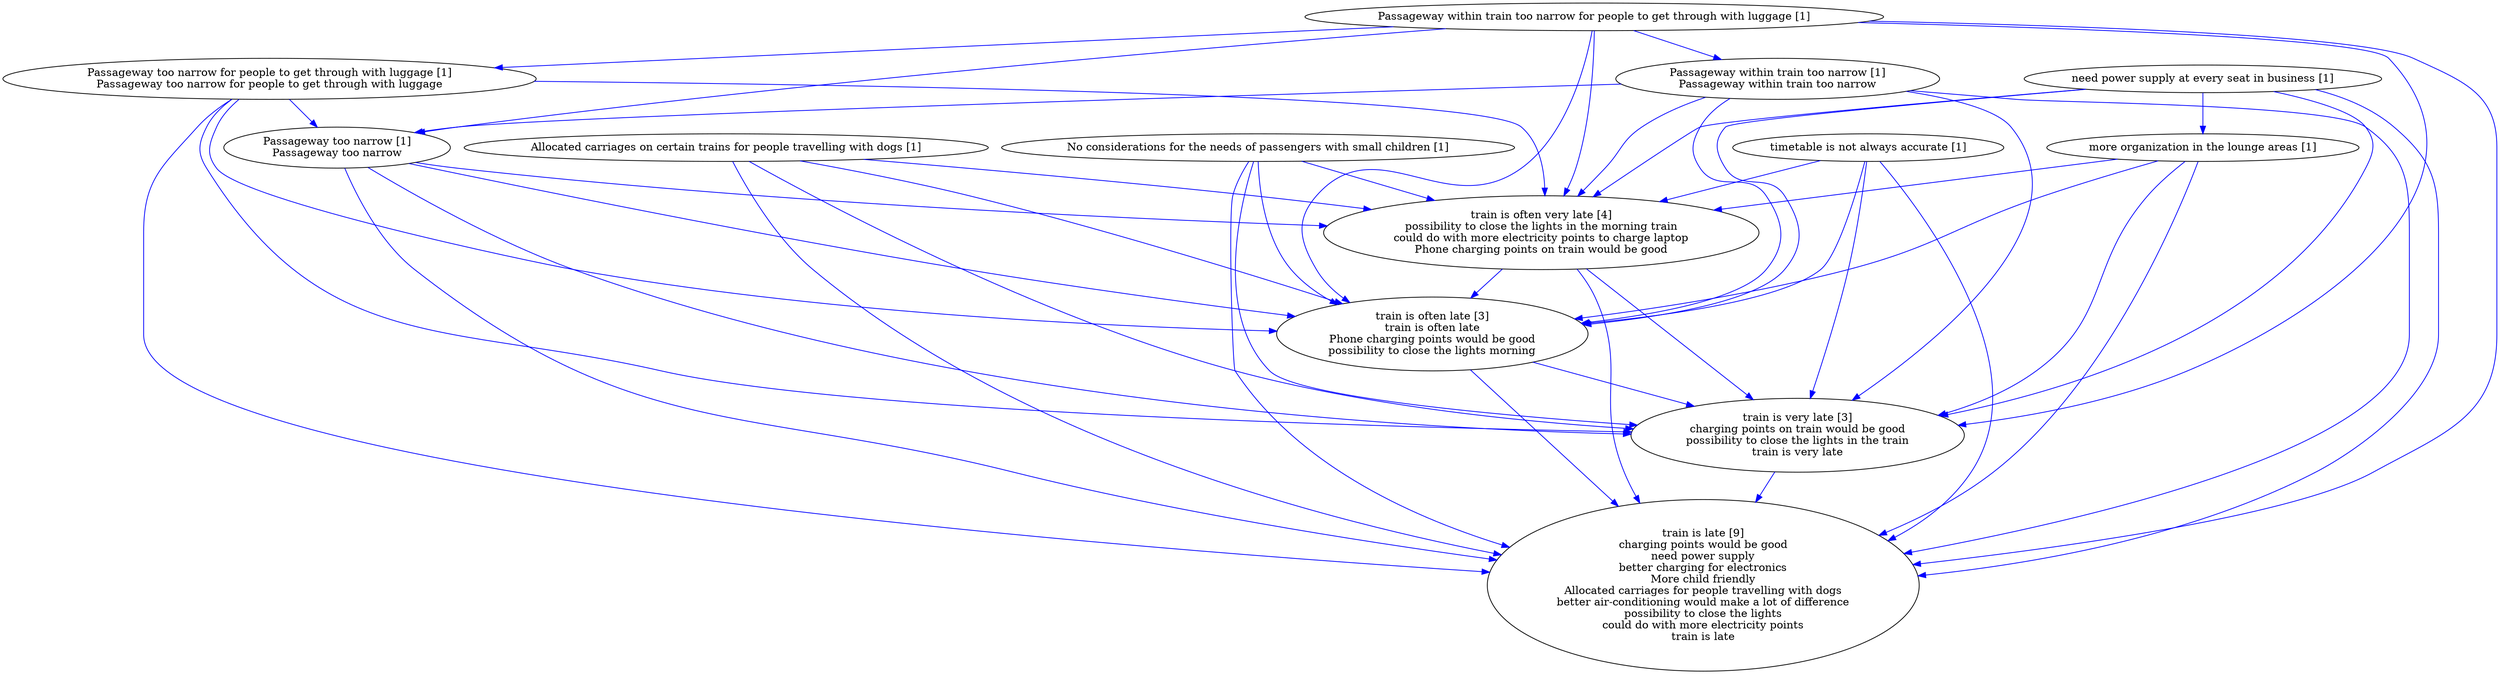digraph collapsedGraph {
"train is very late [3]\ncharging points on train would be good\npossibility to close the lights in the train\ntrain is very late""train is often very late [4]\npossibility to close the lights in the morning train\ncould do with more electricity points to charge laptop\nPhone charging points on train would be good""train is late [9]\ncharging points would be good\nneed power supply\nbetter charging for electronics\nMore child friendly\nAllocated carriages for people travelling with dogs\nbetter air-conditioning would make a lot of difference\npossibility to close the lights\ncould do with more electricity points\ntrain is late""train is often late [3]\ntrain is often late\nPhone charging points would be good\npossibility to close the lights morning""Allocated carriages on certain trains for people travelling with dogs [1]""No considerations for the needs of passengers with small children [1]""Passageway within train too narrow for people to get through with luggage [1]""Passageway too narrow for people to get through with luggage [1]\nPassageway too narrow for people to get through with luggage""Passageway too narrow [1]\nPassageway too narrow""Passageway within train too narrow [1]\nPassageway within train too narrow""more organization in the lounge areas [1]""need power supply at every seat in business [1]""timetable is not always accurate [1]""Passageway within train too narrow [1]\nPassageway within train too narrow" -> "train is often very late [4]\npossibility to close the lights in the morning train\ncould do with more electricity points to charge laptop\nPhone charging points on train would be good" [color=blue]
"Passageway within train too narrow [1]\nPassageway within train too narrow" -> "train is often late [3]\ntrain is often late\nPhone charging points would be good\npossibility to close the lights morning" [color=blue]
"Passageway within train too narrow [1]\nPassageway within train too narrow" -> "train is late [9]\ncharging points would be good\nneed power supply\nbetter charging for electronics\nMore child friendly\nAllocated carriages for people travelling with dogs\nbetter air-conditioning would make a lot of difference\npossibility to close the lights\ncould do with more electricity points\ntrain is late" [color=blue]
"Passageway within train too narrow [1]\nPassageway within train too narrow" -> "train is very late [3]\ncharging points on train would be good\npossibility to close the lights in the train\ntrain is very late" [color=blue]
"Passageway too narrow [1]\nPassageway too narrow" -> "train is very late [3]\ncharging points on train would be good\npossibility to close the lights in the train\ntrain is very late" [color=blue]
"Passageway too narrow [1]\nPassageway too narrow" -> "train is late [9]\ncharging points would be good\nneed power supply\nbetter charging for electronics\nMore child friendly\nAllocated carriages for people travelling with dogs\nbetter air-conditioning would make a lot of difference\npossibility to close the lights\ncould do with more electricity points\ntrain is late" [color=blue]
"Passageway too narrow [1]\nPassageway too narrow" -> "train is often late [3]\ntrain is often late\nPhone charging points would be good\npossibility to close the lights morning" [color=blue]
"train is often late [3]\ntrain is often late\nPhone charging points would be good\npossibility to close the lights morning" -> "train is late [9]\ncharging points would be good\nneed power supply\nbetter charging for electronics\nMore child friendly\nAllocated carriages for people travelling with dogs\nbetter air-conditioning would make a lot of difference\npossibility to close the lights\ncould do with more electricity points\ntrain is late" [color=blue]
"Passageway too narrow [1]\nPassageway too narrow" -> "train is often very late [4]\npossibility to close the lights in the morning train\ncould do with more electricity points to charge laptop\nPhone charging points on train would be good" [color=blue]
"Passageway too narrow for people to get through with luggage [1]\nPassageway too narrow for people to get through with luggage" -> "train is often very late [4]\npossibility to close the lights in the morning train\ncould do with more electricity points to charge laptop\nPhone charging points on train would be good" [color=blue]
"Passageway too narrow for people to get through with luggage [1]\nPassageway too narrow for people to get through with luggage" -> "train is late [9]\ncharging points would be good\nneed power supply\nbetter charging for electronics\nMore child friendly\nAllocated carriages for people travelling with dogs\nbetter air-conditioning would make a lot of difference\npossibility to close the lights\ncould do with more electricity points\ntrain is late" [color=blue]
"Passageway too narrow for people to get through with luggage [1]\nPassageway too narrow for people to get through with luggage" -> "train is often late [3]\ntrain is often late\nPhone charging points would be good\npossibility to close the lights morning" [color=blue]
"train is very late [3]\ncharging points on train would be good\npossibility to close the lights in the train\ntrain is very late" -> "train is late [9]\ncharging points would be good\nneed power supply\nbetter charging for electronics\nMore child friendly\nAllocated carriages for people travelling with dogs\nbetter air-conditioning would make a lot of difference\npossibility to close the lights\ncould do with more electricity points\ntrain is late" [color=blue]
"Passageway too narrow for people to get through with luggage [1]\nPassageway too narrow for people to get through with luggage" -> "train is very late [3]\ncharging points on train would be good\npossibility to close the lights in the train\ntrain is very late" [color=blue]
"No considerations for the needs of passengers with small children [1]" -> "train is very late [3]\ncharging points on train would be good\npossibility to close the lights in the train\ntrain is very late" [color=blue]
"No considerations for the needs of passengers with small children [1]" -> "train is often very late [4]\npossibility to close the lights in the morning train\ncould do with more electricity points to charge laptop\nPhone charging points on train would be good" [color=blue]
"No considerations for the needs of passengers with small children [1]" -> "train is often late [3]\ntrain is often late\nPhone charging points would be good\npossibility to close the lights morning" [color=blue]
"No considerations for the needs of passengers with small children [1]" -> "train is late [9]\ncharging points would be good\nneed power supply\nbetter charging for electronics\nMore child friendly\nAllocated carriages for people travelling with dogs\nbetter air-conditioning would make a lot of difference\npossibility to close the lights\ncould do with more electricity points\ntrain is late" [color=blue]
"Allocated carriages on certain trains for people travelling with dogs [1]" -> "train is often late [3]\ntrain is often late\nPhone charging points would be good\npossibility to close the lights morning" [color=blue]
"Allocated carriages on certain trains for people travelling with dogs [1]" -> "train is very late [3]\ncharging points on train would be good\npossibility to close the lights in the train\ntrain is very late" [color=blue]
"Allocated carriages on certain trains for people travelling with dogs [1]" -> "train is late [9]\ncharging points would be good\nneed power supply\nbetter charging for electronics\nMore child friendly\nAllocated carriages for people travelling with dogs\nbetter air-conditioning would make a lot of difference\npossibility to close the lights\ncould do with more electricity points\ntrain is late" [color=blue]
"Allocated carriages on certain trains for people travelling with dogs [1]" -> "train is often very late [4]\npossibility to close the lights in the morning train\ncould do with more electricity points to charge laptop\nPhone charging points on train would be good" [color=blue]
"need power supply at every seat in business [1]" -> "train is often very late [4]\npossibility to close the lights in the morning train\ncould do with more electricity points to charge laptop\nPhone charging points on train would be good" [color=blue]
"need power supply at every seat in business [1]" -> "train is often late [3]\ntrain is often late\nPhone charging points would be good\npossibility to close the lights morning" [color=blue]
"more organization in the lounge areas [1]" -> "train is often late [3]\ntrain is often late\nPhone charging points would be good\npossibility to close the lights morning" [color=blue]
"more organization in the lounge areas [1]" -> "train is often very late [4]\npossibility to close the lights in the morning train\ncould do with more electricity points to charge laptop\nPhone charging points on train would be good" [color=blue]
"more organization in the lounge areas [1]" -> "train is very late [3]\ncharging points on train would be good\npossibility to close the lights in the train\ntrain is very late" [color=blue]
"more organization in the lounge areas [1]" -> "train is late [9]\ncharging points would be good\nneed power supply\nbetter charging for electronics\nMore child friendly\nAllocated carriages for people travelling with dogs\nbetter air-conditioning would make a lot of difference\npossibility to close the lights\ncould do with more electricity points\ntrain is late" [color=blue]
"need power supply at every seat in business [1]" -> "more organization in the lounge areas [1]" [color=blue]
"need power supply at every seat in business [1]" -> "train is late [9]\ncharging points would be good\nneed power supply\nbetter charging for electronics\nMore child friendly\nAllocated carriages for people travelling with dogs\nbetter air-conditioning would make a lot of difference\npossibility to close the lights\ncould do with more electricity points\ntrain is late" [color=blue]
"need power supply at every seat in business [1]" -> "train is very late [3]\ncharging points on train would be good\npossibility to close the lights in the train\ntrain is very late" [color=blue]
"train is often very late [4]\npossibility to close the lights in the morning train\ncould do with more electricity points to charge laptop\nPhone charging points on train would be good" -> "train is late [9]\ncharging points would be good\nneed power supply\nbetter charging for electronics\nMore child friendly\nAllocated carriages for people travelling with dogs\nbetter air-conditioning would make a lot of difference\npossibility to close the lights\ncould do with more electricity points\ntrain is late" [color=blue]
"timetable is not always accurate [1]" -> "train is very late [3]\ncharging points on train would be good\npossibility to close the lights in the train\ntrain is very late" [color=blue]
"timetable is not always accurate [1]" -> "train is often late [3]\ntrain is often late\nPhone charging points would be good\npossibility to close the lights morning" [color=blue]
"timetable is not always accurate [1]" -> "train is often very late [4]\npossibility to close the lights in the morning train\ncould do with more electricity points to charge laptop\nPhone charging points on train would be good" [color=blue]
"timetable is not always accurate [1]" -> "train is late [9]\ncharging points would be good\nneed power supply\nbetter charging for electronics\nMore child friendly\nAllocated carriages for people travelling with dogs\nbetter air-conditioning would make a lot of difference\npossibility to close the lights\ncould do with more electricity points\ntrain is late" [color=blue]
"Passageway within train too narrow for people to get through with luggage [1]" -> "train is very late [3]\ncharging points on train would be good\npossibility to close the lights in the train\ntrain is very late" [color=blue]
"Passageway within train too narrow for people to get through with luggage [1]" -> "train is late [9]\ncharging points would be good\nneed power supply\nbetter charging for electronics\nMore child friendly\nAllocated carriages for people travelling with dogs\nbetter air-conditioning would make a lot of difference\npossibility to close the lights\ncould do with more electricity points\ntrain is late" [color=blue]
"Passageway within train too narrow for people to get through with luggage [1]" -> "train is often very late [4]\npossibility to close the lights in the morning train\ncould do with more electricity points to charge laptop\nPhone charging points on train would be good" [color=blue]
"Passageway within train too narrow for people to get through with luggage [1]" -> "train is often late [3]\ntrain is often late\nPhone charging points would be good\npossibility to close the lights morning" [color=blue]
"train is often very late [4]\npossibility to close the lights in the morning train\ncould do with more electricity points to charge laptop\nPhone charging points on train would be good" -> "train is often late [3]\ntrain is often late\nPhone charging points would be good\npossibility to close the lights morning" [color=blue]
"train is often very late [4]\npossibility to close the lights in the morning train\ncould do with more electricity points to charge laptop\nPhone charging points on train would be good" -> "train is very late [3]\ncharging points on train would be good\npossibility to close the lights in the train\ntrain is very late" [color=blue]
"Passageway within train too narrow for people to get through with luggage [1]" -> "Passageway too narrow for people to get through with luggage [1]\nPassageway too narrow for people to get through with luggage" [color=blue]
"Passageway too narrow for people to get through with luggage [1]\nPassageway too narrow for people to get through with luggage" -> "Passageway too narrow [1]\nPassageway too narrow" [color=blue]
"Passageway within train too narrow for people to get through with luggage [1]" -> "Passageway within train too narrow [1]\nPassageway within train too narrow" [color=blue]
"Passageway within train too narrow [1]\nPassageway within train too narrow" -> "Passageway too narrow [1]\nPassageway too narrow" [color=blue]
"Passageway within train too narrow for people to get through with luggage [1]" -> "Passageway too narrow [1]\nPassageway too narrow" [color=blue]
"train is often late [3]\ntrain is often late\nPhone charging points would be good\npossibility to close the lights morning" -> "train is very late [3]\ncharging points on train would be good\npossibility to close the lights in the train\ntrain is very late" [color=blue]
}